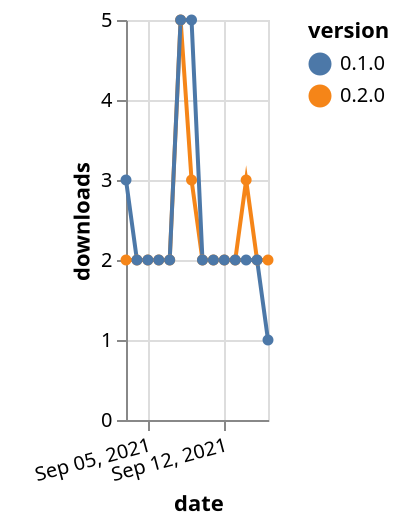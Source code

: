 {"$schema": "https://vega.github.io/schema/vega-lite/v5.json", "description": "A simple bar chart with embedded data.", "data": {"values": [{"date": "2021-09-03", "total": 355, "delta": 2, "version": "0.2.0"}, {"date": "2021-09-04", "total": 357, "delta": 2, "version": "0.2.0"}, {"date": "2021-09-05", "total": 359, "delta": 2, "version": "0.2.0"}, {"date": "2021-09-06", "total": 361, "delta": 2, "version": "0.2.0"}, {"date": "2021-09-07", "total": 363, "delta": 2, "version": "0.2.0"}, {"date": "2021-09-08", "total": 368, "delta": 5, "version": "0.2.0"}, {"date": "2021-09-09", "total": 371, "delta": 3, "version": "0.2.0"}, {"date": "2021-09-10", "total": 373, "delta": 2, "version": "0.2.0"}, {"date": "2021-09-11", "total": 375, "delta": 2, "version": "0.2.0"}, {"date": "2021-09-12", "total": 377, "delta": 2, "version": "0.2.0"}, {"date": "2021-09-13", "total": 379, "delta": 2, "version": "0.2.0"}, {"date": "2021-09-14", "total": 382, "delta": 3, "version": "0.2.0"}, {"date": "2021-09-15", "total": 384, "delta": 2, "version": "0.2.0"}, {"date": "2021-09-16", "total": 386, "delta": 2, "version": "0.2.0"}, {"date": "2021-09-03", "total": 553, "delta": 3, "version": "0.1.0"}, {"date": "2021-09-04", "total": 555, "delta": 2, "version": "0.1.0"}, {"date": "2021-09-05", "total": 557, "delta": 2, "version": "0.1.0"}, {"date": "2021-09-06", "total": 559, "delta": 2, "version": "0.1.0"}, {"date": "2021-09-07", "total": 561, "delta": 2, "version": "0.1.0"}, {"date": "2021-09-08", "total": 566, "delta": 5, "version": "0.1.0"}, {"date": "2021-09-09", "total": 571, "delta": 5, "version": "0.1.0"}, {"date": "2021-09-10", "total": 573, "delta": 2, "version": "0.1.0"}, {"date": "2021-09-11", "total": 575, "delta": 2, "version": "0.1.0"}, {"date": "2021-09-12", "total": 577, "delta": 2, "version": "0.1.0"}, {"date": "2021-09-13", "total": 579, "delta": 2, "version": "0.1.0"}, {"date": "2021-09-14", "total": 581, "delta": 2, "version": "0.1.0"}, {"date": "2021-09-15", "total": 583, "delta": 2, "version": "0.1.0"}, {"date": "2021-09-16", "total": 584, "delta": 1, "version": "0.1.0"}]}, "width": "container", "mark": {"type": "line", "point": {"filled": true}}, "encoding": {"x": {"field": "date", "type": "temporal", "timeUnit": "yearmonthdate", "title": "date", "axis": {"labelAngle": -15}}, "y": {"field": "delta", "type": "quantitative", "title": "downloads"}, "color": {"field": "version", "type": "nominal"}, "tooltip": {"field": "delta"}}}